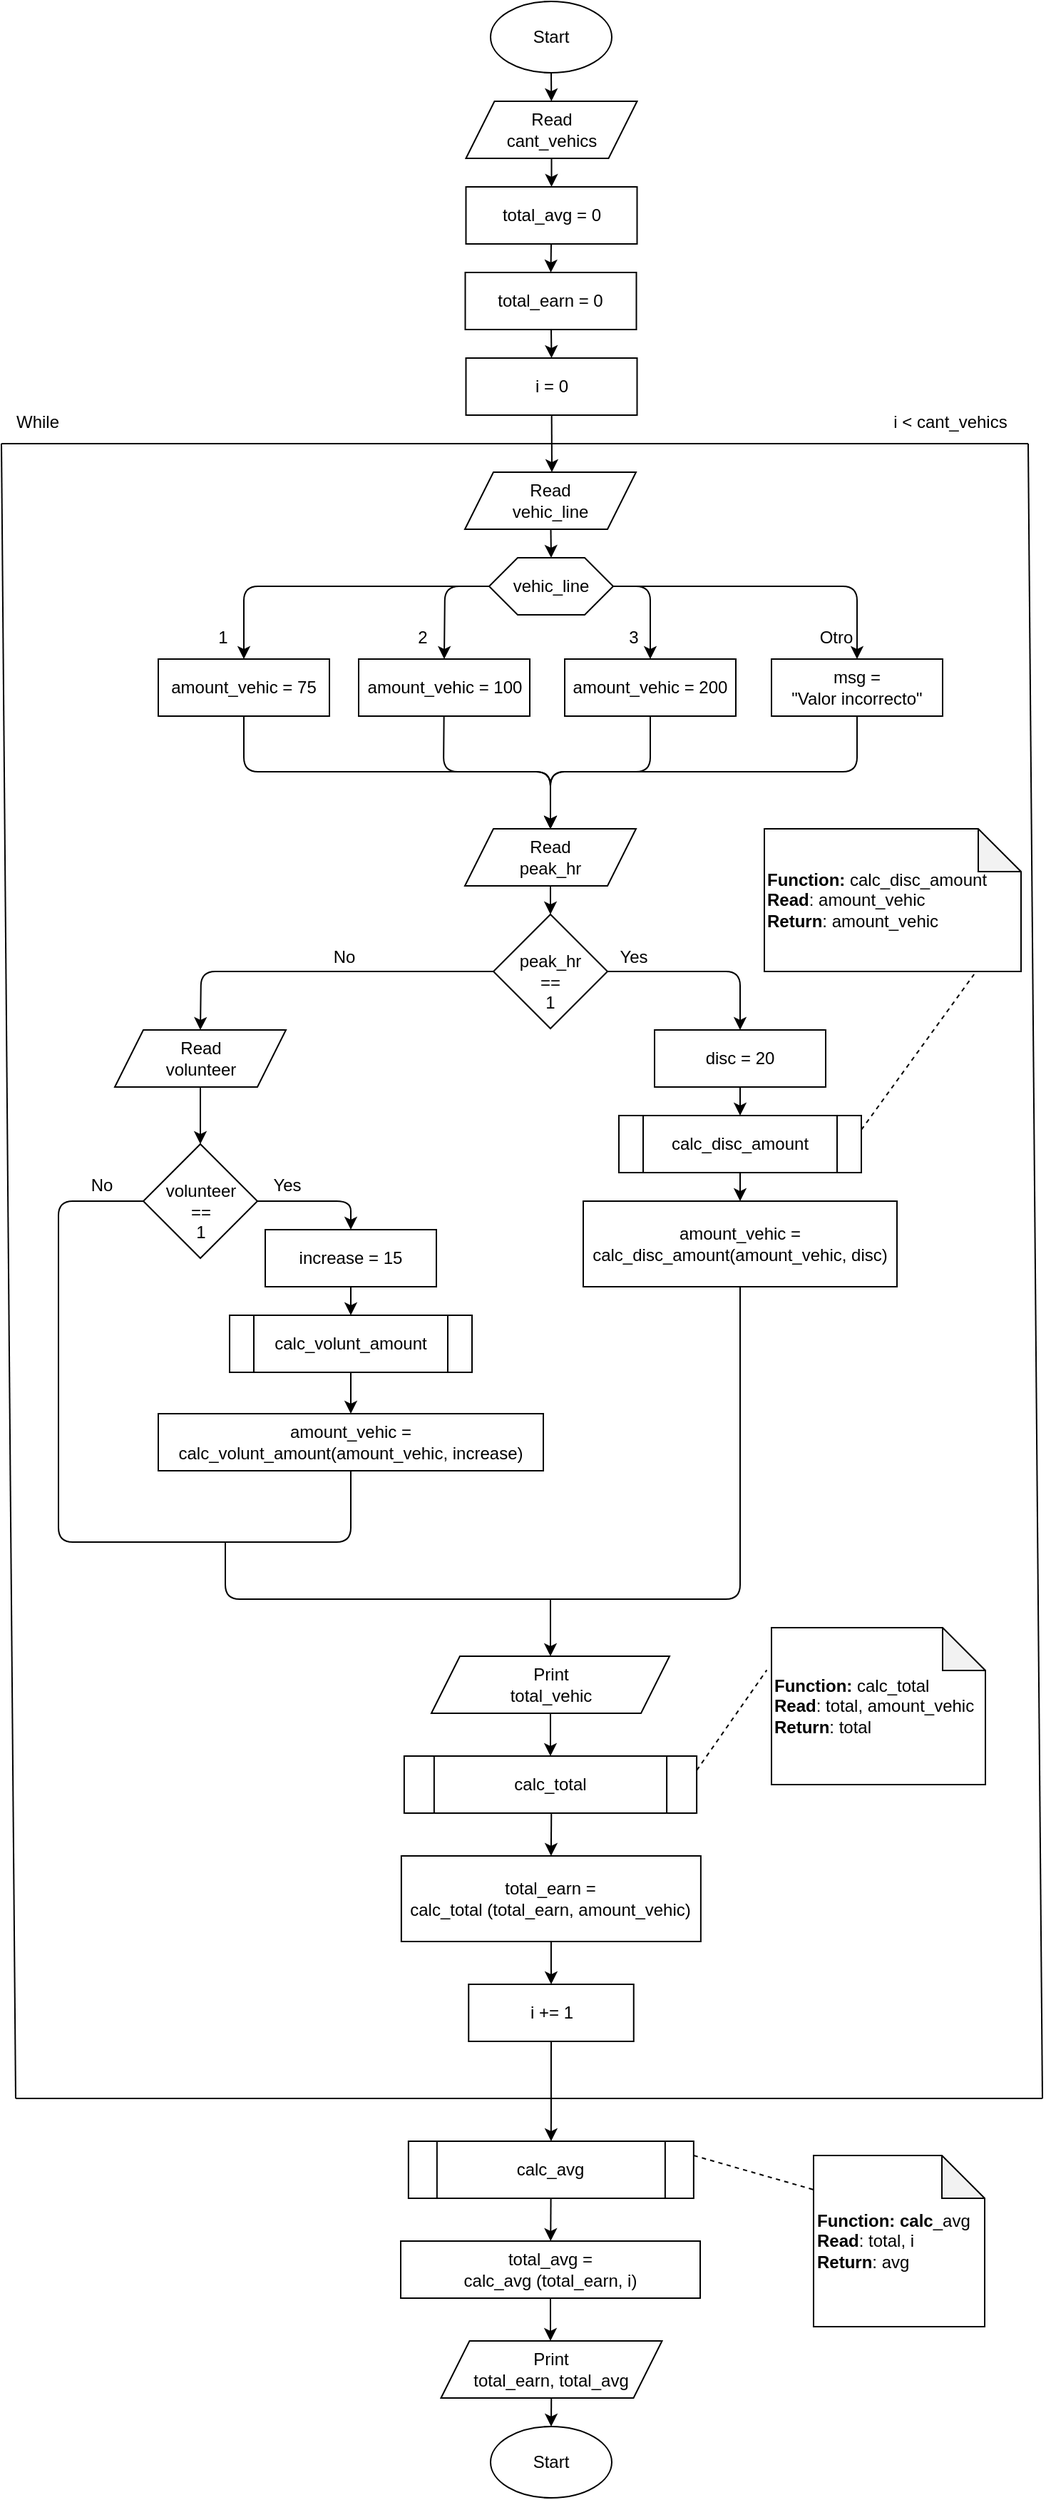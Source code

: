 <mxfile>
    <diagram id="YCVKxgdlMnwAOYdcgFw0" name="Page-1">
        <mxGraphModel dx="951" dy="1083" grid="1" gridSize="10" guides="1" tooltips="1" connect="1" arrows="1" fold="1" page="1" pageScale="1" pageWidth="850" pageHeight="1100" math="0" shadow="0">
            <root>
                <mxCell id="0"/>
                <mxCell id="1" parent="0"/>
                <mxCell id="4" value="" style="edgeStyle=none;html=1;" parent="1" source="2" target="3" edge="1">
                    <mxGeometry relative="1" as="geometry"/>
                </mxCell>
                <mxCell id="2" value="Start" style="ellipse;whiteSpace=wrap;html=1;" parent="1" vertex="1">
                    <mxGeometry x="383" y="10" width="85" height="50" as="geometry"/>
                </mxCell>
                <mxCell id="6" value="" style="edgeStyle=none;html=1;entryX=0.5;entryY=0;entryDx=0;entryDy=0;" parent="1" source="3" target="82" edge="1">
                    <mxGeometry relative="1" as="geometry">
                        <mxPoint x="426.25" y="160" as="targetPoint"/>
                    </mxGeometry>
                </mxCell>
                <mxCell id="3" value="Read&lt;br&gt;cant_vehics" style="shape=parallelogram;perimeter=parallelogramPerimeter;whiteSpace=wrap;html=1;fixedSize=1;" parent="1" vertex="1">
                    <mxGeometry x="365.75" y="80" width="120" height="40" as="geometry"/>
                </mxCell>
                <mxCell id="21" style="edgeStyle=none;html=1;entryX=0.5;entryY=0;entryDx=0;entryDy=0;" parent="1" source="7" target="17" edge="1">
                    <mxGeometry relative="1" as="geometry">
                        <Array as="points">
                            <mxPoint x="210" y="420"/>
                        </Array>
                    </mxGeometry>
                </mxCell>
                <mxCell id="22" style="edgeStyle=none;html=1;entryX=0.5;entryY=0;entryDx=0;entryDy=0;" parent="1" source="7" target="25" edge="1">
                    <mxGeometry relative="1" as="geometry">
                        <Array as="points">
                            <mxPoint x="640" y="420"/>
                        </Array>
                    </mxGeometry>
                </mxCell>
                <mxCell id="23" style="edgeStyle=none;html=1;entryX=0.5;entryY=0;entryDx=0;entryDy=0;exitX=0;exitY=0.5;exitDx=0;exitDy=0;" parent="1" source="7" target="18" edge="1">
                    <mxGeometry relative="1" as="geometry">
                        <Array as="points">
                            <mxPoint x="351" y="420"/>
                        </Array>
                    </mxGeometry>
                </mxCell>
                <mxCell id="26" style="edgeStyle=none;html=1;entryX=0.5;entryY=0;entryDx=0;entryDy=0;exitX=1;exitY=0.5;exitDx=0;exitDy=0;" parent="1" source="7" target="19" edge="1">
                    <mxGeometry relative="1" as="geometry">
                        <Array as="points">
                            <mxPoint x="495" y="420"/>
                        </Array>
                    </mxGeometry>
                </mxCell>
                <mxCell id="7" value="vehic_line" style="shape=hexagon;perimeter=hexagonPerimeter2;whiteSpace=wrap;html=1;fixedSize=1;" parent="1" vertex="1">
                    <mxGeometry x="382" y="400" width="87" height="40" as="geometry"/>
                </mxCell>
                <mxCell id="33" style="edgeStyle=none;html=1;entryX=0.5;entryY=0;entryDx=0;entryDy=0;" parent="1" source="17" target="32" edge="1">
                    <mxGeometry relative="1" as="geometry">
                        <Array as="points">
                            <mxPoint x="210" y="550"/>
                            <mxPoint x="425" y="550"/>
                        </Array>
                    </mxGeometry>
                </mxCell>
                <mxCell id="17" value="amount_vehic = 75" style="whiteSpace=wrap;html=1;" parent="1" vertex="1">
                    <mxGeometry x="150" y="471" width="120" height="40" as="geometry"/>
                </mxCell>
                <mxCell id="34" style="edgeStyle=none;html=1;entryX=0.5;entryY=0;entryDx=0;entryDy=0;" parent="1" source="18" target="32" edge="1">
                    <mxGeometry relative="1" as="geometry">
                        <Array as="points">
                            <mxPoint x="350" y="550"/>
                            <mxPoint x="425" y="550"/>
                        </Array>
                    </mxGeometry>
                </mxCell>
                <mxCell id="18" value="amount_vehic&amp;nbsp;= 100&lt;span style=&quot;color: rgba(0, 0, 0, 0); font-family: monospace; font-size: 0px; text-align: start;&quot;&gt;%3CmxGraphModel%3E%3Croot%3E%3CmxCell%20id%3D%220%22%2F%3E%3CmxCell%20id%3D%221%22%20parent%3D%220%22%2F%3E%3CmxCell%20id%3D%222%22%20value%3D%22monto_reg%20%3D%2075%22%20style%3D%22whiteSpace%3Dwrap%3Bhtml%3D1%3B%22%20vertex%3D%221%22%20parent%3D%221%22%3E%3CmxGeometry%20x%3D%22200%22%20y%3D%22440%22%20width%3D%22120%22%20height%3D%2240%22%20as%3D%22geometry%22%2F%3E%3C%2FmxCell%3E%3C%2Froot%3E%3C%2FmxGraphModel%3E&lt;/span&gt;" style="whiteSpace=wrap;html=1;" parent="1" vertex="1">
                    <mxGeometry x="290.5" y="471" width="120" height="40" as="geometry"/>
                </mxCell>
                <mxCell id="35" style="edgeStyle=none;html=1;entryX=0.5;entryY=0;entryDx=0;entryDy=0;" parent="1" source="19" target="32" edge="1">
                    <mxGeometry relative="1" as="geometry">
                        <Array as="points">
                            <mxPoint x="495" y="550"/>
                            <mxPoint x="425" y="550"/>
                        </Array>
                    </mxGeometry>
                </mxCell>
                <mxCell id="19" value="amount_vehic&amp;nbsp;= 200&lt;span style=&quot;color: rgba(0, 0, 0, 0); font-family: monospace; font-size: 0px; text-align: start;&quot;&gt;%3CmxGraphModel%3E%3Croot%3E%3CmxCell%20id%3D%220%22%2F%3E%3CmxCell%20id%3D%221%22%20parent%3D%220%22%2F%3E%3CmxCell%20id%3D%222%22%20value%3D%22monto_reg%20%3D%2075%22%20style%3D%22whiteSpace%3Dwrap%3Bhtml%3D1%3B%22%20vertex%3D%221%22%20parent%3D%221%22%3E%3CmxGeometry%20x%3D%22200%22%20y%3D%22440%22%20width%3D%22120%22%20height%3D%2240%22%20as%3D%22geometry%22%2F%3E%3C%2FmxCell%3E%3C%2Froot%3E%3C%2FmxGraphModel%3&lt;/span&gt;" style="whiteSpace=wrap;html=1;" parent="1" vertex="1">
                    <mxGeometry x="435" y="471" width="120" height="40" as="geometry"/>
                </mxCell>
                <mxCell id="36" style="edgeStyle=none;html=1;entryX=0.5;entryY=0;entryDx=0;entryDy=0;" parent="1" source="25" target="32" edge="1">
                    <mxGeometry relative="1" as="geometry">
                        <Array as="points">
                            <mxPoint x="640" y="550"/>
                            <mxPoint x="425" y="550"/>
                        </Array>
                    </mxGeometry>
                </mxCell>
                <mxCell id="25" value="msg = &lt;br&gt;&quot;Valor incorrecto&quot;" style="whiteSpace=wrap;html=1;" parent="1" vertex="1">
                    <mxGeometry x="580" y="471" width="120" height="40" as="geometry"/>
                </mxCell>
                <mxCell id="27" value="1" style="text;html=1;align=center;verticalAlign=middle;resizable=0;points=[];autosize=1;strokeColor=none;fillColor=none;" parent="1" vertex="1">
                    <mxGeometry x="180" y="441" width="30" height="30" as="geometry"/>
                </mxCell>
                <mxCell id="28" value="2" style="text;html=1;align=center;verticalAlign=middle;resizable=0;points=[];autosize=1;strokeColor=none;fillColor=none;" parent="1" vertex="1">
                    <mxGeometry x="320" y="441" width="30" height="30" as="geometry"/>
                </mxCell>
                <mxCell id="29" value="3" style="text;html=1;align=center;verticalAlign=middle;resizable=0;points=[];autosize=1;strokeColor=none;fillColor=none;" parent="1" vertex="1">
                    <mxGeometry x="468" y="441" width="30" height="30" as="geometry"/>
                </mxCell>
                <mxCell id="38" value="" style="edgeStyle=none;html=1;" parent="1" source="32" target="37" edge="1">
                    <mxGeometry relative="1" as="geometry"/>
                </mxCell>
                <mxCell id="32" value="Read&lt;br&gt;peak_hr" style="shape=parallelogram;perimeter=parallelogramPerimeter;whiteSpace=wrap;html=1;fixedSize=1;" parent="1" vertex="1">
                    <mxGeometry x="365" y="590" width="120" height="40" as="geometry"/>
                </mxCell>
                <mxCell id="40" value="" style="edgeStyle=none;html=1;exitX=1;exitY=0.5;exitDx=0;exitDy=0;entryX=0.5;entryY=0;entryDx=0;entryDy=0;" parent="1" source="37" target="77" edge="1">
                    <mxGeometry relative="1" as="geometry">
                        <mxPoint x="550" y="710" as="targetPoint"/>
                        <Array as="points">
                            <mxPoint x="558" y="690"/>
                        </Array>
                    </mxGeometry>
                </mxCell>
                <mxCell id="42" style="edgeStyle=none;html=1;entryX=0.5;entryY=0;entryDx=0;entryDy=0;" parent="1" source="37" target="68" edge="1">
                    <mxGeometry relative="1" as="geometry">
                        <mxPoint x="305.5" y="730" as="targetPoint"/>
                        <Array as="points">
                            <mxPoint x="180" y="690"/>
                        </Array>
                    </mxGeometry>
                </mxCell>
                <mxCell id="37" value="&lt;br&gt;peak_hr&lt;br&gt;==&lt;br&gt;1" style="rhombus;whiteSpace=wrap;html=1;" parent="1" vertex="1">
                    <mxGeometry x="385" y="650" width="80" height="80" as="geometry"/>
                </mxCell>
                <mxCell id="55" value="Otro" style="text;html=1;align=center;verticalAlign=middle;resizable=0;points=[];autosize=1;strokeColor=none;fillColor=none;" parent="1" vertex="1">
                    <mxGeometry x="600" y="441" width="50" height="30" as="geometry"/>
                </mxCell>
                <mxCell id="66" value="" style="edgeStyle=none;html=1;" parent="1" source="61" target="79" edge="1">
                    <mxGeometry relative="1" as="geometry">
                        <mxPoint x="558" y="871" as="targetPoint"/>
                    </mxGeometry>
                </mxCell>
                <mxCell id="61" value="calc_disc_amount" style="shape=process;whiteSpace=wrap;html=1;backgroundOutline=1;" parent="1" vertex="1">
                    <mxGeometry x="473" y="791" width="170" height="40" as="geometry"/>
                </mxCell>
                <mxCell id="62" value="&lt;b&gt;Function:&amp;nbsp;&lt;/b&gt;calc_disc_amount&lt;br&gt;&lt;b&gt;Read&lt;/b&gt;:&amp;nbsp;&lt;span style=&quot;text-align: center;&quot;&gt;amount_vehic&lt;/span&gt;&lt;br&gt;&lt;b&gt;Return&lt;/b&gt;:&amp;nbsp;&lt;span style=&quot;text-align: center;&quot;&gt;amount_vehic&lt;/span&gt;" style="shape=note;whiteSpace=wrap;html=1;backgroundOutline=1;darkOpacity=0.05;align=left;" parent="1" vertex="1">
                    <mxGeometry x="575" y="590" width="180" height="100" as="geometry"/>
                </mxCell>
                <mxCell id="64" value="" style="endArrow=none;dashed=1;html=1;entryX=0.817;entryY=1.02;entryDx=0;entryDy=0;entryPerimeter=0;exitX=1;exitY=0.25;exitDx=0;exitDy=0;" parent="1" source="61" target="62" edge="1">
                    <mxGeometry width="50" height="50" relative="1" as="geometry">
                        <mxPoint x="510" y="420" as="sourcePoint"/>
                        <mxPoint x="560" y="370" as="targetPoint"/>
                    </mxGeometry>
                </mxCell>
                <mxCell id="67" value="" style="edgeStyle=none;html=1;" parent="1" source="68" target="71" edge="1">
                    <mxGeometry relative="1" as="geometry"/>
                </mxCell>
                <mxCell id="68" value="Read&lt;br&gt;volunteer" style="shape=parallelogram;perimeter=parallelogramPerimeter;whiteSpace=wrap;html=1;fixedSize=1;" parent="1" vertex="1">
                    <mxGeometry x="119.5" y="731" width="120" height="40" as="geometry"/>
                </mxCell>
                <mxCell id="69" value="" style="edgeStyle=none;html=1;exitX=1;exitY=0.5;exitDx=0;exitDy=0;entryX=0.5;entryY=0;entryDx=0;entryDy=0;" parent="1" source="71" target="75" edge="1">
                    <mxGeometry relative="1" as="geometry">
                        <mxPoint x="295" y="891" as="targetPoint"/>
                        <Array as="points">
                            <mxPoint x="285" y="851"/>
                        </Array>
                    </mxGeometry>
                </mxCell>
                <mxCell id="71" value="&lt;br&gt;volunteer&lt;br&gt;==&lt;br&gt;1" style="rhombus;whiteSpace=wrap;html=1;" parent="1" vertex="1">
                    <mxGeometry x="139.5" y="811" width="80" height="80" as="geometry"/>
                </mxCell>
                <mxCell id="72" value="" style="edgeStyle=none;html=1;" parent="1" source="73" target="74" edge="1">
                    <mxGeometry relative="1" as="geometry"/>
                </mxCell>
                <mxCell id="73" value="calc_volunt_amount" style="shape=process;whiteSpace=wrap;html=1;backgroundOutline=1;" parent="1" vertex="1">
                    <mxGeometry x="200" y="931" width="170" height="40" as="geometry"/>
                </mxCell>
                <mxCell id="74" value="amount_vehic =&lt;br&gt;&lt;span style=&quot;color: rgba(0, 0, 0, 0); font-family: monospace; font-size: 0px; text-align: start;&quot;&gt;%3CmxGraphModel%3E%3Croot%3E%3CmxCell%20id%3D%220%22%2F%3E%3CmxCell%20id%3D%221%22%20parent%3D%220%22%2F%3E%3CmxCell%20id%3D%222%22%20value%3D%22Function%3A%26lt%3Bbr%26gt%3Bcalc_pk_hr_amount%22%20style%3D%22shape%3Dnote%3BwhiteSpace%3Dwrap%3Bhtml%3D1%3BbackgroundOutline%3D1%3BdarkOpacity%3D0.05%3B%22%20vertex%3D%221%22%20parent%3D%221%22%3E%3CmxGeometry%20x%3D%22880%22%20y%3D%2230%22%20width%3D%22120%22%20height%3D%2290%22%20as%3D%22geometry%22%2F%3E%3C%2FmxCell%3E%3C%2Froot%3E%3C%2FmxGraphModel%&lt;/span&gt;calc_volunt&lt;span style=&quot;text-align: left;&quot;&gt;_amount(&lt;/span&gt;amount_vehic&lt;span style=&quot;text-align: left;&quot;&gt;,&amp;nbsp;&lt;/span&gt;increase&lt;span style=&quot;text-align: left;&quot;&gt;)&lt;/span&gt;" style="whiteSpace=wrap;html=1;" parent="1" vertex="1">
                    <mxGeometry x="150" y="1000" width="270" height="40" as="geometry"/>
                </mxCell>
                <mxCell id="76" style="edgeStyle=none;html=1;entryX=0.5;entryY=0;entryDx=0;entryDy=0;" parent="1" source="75" target="73" edge="1">
                    <mxGeometry relative="1" as="geometry"/>
                </mxCell>
                <mxCell id="75" value="increase = 15&lt;span style=&quot;color: rgba(0, 0, 0, 0); font-family: monospace; font-size: 0px; text-align: start;&quot;&gt;%3CmxGraphModel%3E%3Croot%3E%3CmxCell%20id%3D%220%22%2F%3E%3CmxCell%20id%3D%221%22%20parent%3D%220%22%2F%3E%3CmxCell%20id%3D%222%22%20value%3D%22monto_reg%20%3D%2075%22%20style%3D%22whiteSpace%3Dwrap%3Bhtml%3D1%3B%22%20vertex%3D%221%22%20parent%3D%221%22%3E%3CmxGeometry%20x%3D%22200%22%20y%3D%22440%22%20width%3D%22120%22%20height%3D%2240%22%20as%3D%22geometry%22%2F%3E%3C%2FmxCell%3E%3C%2Froot%3E%3C%2FmxGraphModel%3E&lt;/span&gt;" style="whiteSpace=wrap;html=1;" parent="1" vertex="1">
                    <mxGeometry x="225" y="871" width="120" height="40" as="geometry"/>
                </mxCell>
                <mxCell id="78" style="edgeStyle=none;html=1;entryX=0.5;entryY=0;entryDx=0;entryDy=0;" parent="1" source="77" target="61" edge="1">
                    <mxGeometry relative="1" as="geometry"/>
                </mxCell>
                <mxCell id="77" value="disc = 20&lt;span style=&quot;color: rgba(0, 0, 0, 0); font-family: monospace; font-size: 0px; text-align: start;&quot;&gt;%3CmxGraphModel%3E%3Croot%3E%3CmxCell%20id%3D%220%22%2F%3E%3CmxCell%20id%3D%221%22%20parent%3D%220%22%2F%3E%3CmxCell%20id%3D%222%22%20value%3D%22monto_reg%20%3D%2075%22%20style%3D%22whiteSpace%3Dwrap%3Bhtml%3D1%3B%22%20vertex%3D%221%22%20parent%3D%221%22%3E%3CmxGeometry%20x%3D%22200%22%20y%3D%22440%22%20width%3D%22120%22%20height%3D%2240%22%20as%3D%22geometry%22%2F%3E%3C%2FmxCell%3E%3C%2Froot%3E%3C%2FmxGraphModel%3E&lt;/span&gt;" style="whiteSpace=wrap;html=1;" parent="1" vertex="1">
                    <mxGeometry x="498" y="731" width="120" height="40" as="geometry"/>
                </mxCell>
                <mxCell id="79" value="amount_vehic&amp;nbsp;=&lt;br&gt;&lt;span style=&quot;color: rgba(0, 0, 0, 0); font-family: monospace; font-size: 0px; text-align: start;&quot;&gt;%3CmxGraphModel%3E%3Croot%3E%3CmxCell%20id%3D%220%22%2F%3E%3CmxCell%20id%3D%221%22%20parent%3D%220%22%2F%3E%3CmxCell%20id%3D%222%22%20value%3D%22Function%3A%26lt%3Bbr%26gt%3Bcalc_pk_hr_amount%22%20style%3D%22shape%3Dnote%3BwhiteSpace%3Dwrap%3Bhtml%3D1%3BbackgroundOutline%3D1%3BdarkOpacity%3D0.05%3B%22%20vertex%3D%221%22%20parent%3D%221%22%3E%3CmxGeometry%20x%3D%22880%22%20y%3D%2230%22%20width%3D%22120%22%20height%3D%2290%22%20as%3D%22geometry%22%2F%3E%3C%2FmxCell%3E%3C%2Froot%3E%3C%2FmxGraphModel%3E&lt;/span&gt;&lt;span style=&quot;text-align: left;&quot;&gt;calc_disc_amount(&lt;/span&gt;amount_vehic&lt;span style=&quot;text-align: left;&quot;&gt;, disc)&lt;/span&gt;" style="whiteSpace=wrap;html=1;" parent="1" vertex="1">
                    <mxGeometry x="448" y="851" width="220" height="60" as="geometry"/>
                </mxCell>
                <mxCell id="80" value="" style="endArrow=none;html=1;entryX=0;entryY=0.5;entryDx=0;entryDy=0;exitX=0.5;exitY=1;exitDx=0;exitDy=0;" parent="1" source="74" target="71" edge="1">
                    <mxGeometry width="50" height="50" relative="1" as="geometry">
                        <mxPoint x="330" y="1020" as="sourcePoint"/>
                        <mxPoint x="380" y="970" as="targetPoint"/>
                        <Array as="points">
                            <mxPoint x="285" y="1090"/>
                            <mxPoint x="80" y="1090"/>
                            <mxPoint x="80" y="851"/>
                        </Array>
                    </mxGeometry>
                </mxCell>
                <mxCell id="81" value="" style="endArrow=none;html=1;exitX=0.5;exitY=1;exitDx=0;exitDy=0;" parent="1" source="79" edge="1">
                    <mxGeometry width="50" height="50" relative="1" as="geometry">
                        <mxPoint x="382" y="1290" as="sourcePoint"/>
                        <mxPoint x="197" y="1090" as="targetPoint"/>
                        <Array as="points">
                            <mxPoint x="558" y="1130"/>
                            <mxPoint x="197" y="1130"/>
                            <mxPoint x="197" y="1090"/>
                        </Array>
                    </mxGeometry>
                </mxCell>
                <mxCell id="84" style="edgeStyle=none;html=1;entryX=0.5;entryY=0;entryDx=0;entryDy=0;" parent="1" source="82" target="83" edge="1">
                    <mxGeometry relative="1" as="geometry"/>
                </mxCell>
                <mxCell id="82" value="total_avg = 0" style="whiteSpace=wrap;html=1;" parent="1" vertex="1">
                    <mxGeometry x="365.75" y="140" width="120" height="40" as="geometry"/>
                </mxCell>
                <mxCell id="85" style="edgeStyle=none;html=1;entryX=0.5;entryY=0;entryDx=0;entryDy=0;" parent="1" source="83" target="153" edge="1">
                    <mxGeometry relative="1" as="geometry">
                        <mxPoint x="426" y="260" as="targetPoint"/>
                    </mxGeometry>
                </mxCell>
                <mxCell id="83" value="total_earn = 0" style="whiteSpace=wrap;html=1;" parent="1" vertex="1">
                    <mxGeometry x="365.25" y="200" width="120" height="40" as="geometry"/>
                </mxCell>
                <mxCell id="86" value="" style="endArrow=classic;html=1;entryX=0.5;entryY=0;entryDx=0;entryDy=0;" parent="1" target="124" edge="1">
                    <mxGeometry width="50" height="50" relative="1" as="geometry">
                        <mxPoint x="425" y="1130" as="sourcePoint"/>
                        <mxPoint x="425" y="1160" as="targetPoint"/>
                    </mxGeometry>
                </mxCell>
                <mxCell id="90" value="" style="edgeStyle=none;html=1;entryX=0.5;entryY=0;entryDx=0;entryDy=0;" parent="1" target="105" edge="1">
                    <mxGeometry relative="1" as="geometry">
                        <mxPoint x="425.646" y="1280" as="sourcePoint"/>
                        <mxPoint x="425.43" y="1310" as="targetPoint"/>
                    </mxGeometry>
                </mxCell>
                <mxCell id="103" value="calc_total" style="shape=process;whiteSpace=wrap;html=1;backgroundOutline=1;" parent="1" vertex="1">
                    <mxGeometry x="322.43" y="1240" width="205.13" height="40" as="geometry"/>
                </mxCell>
                <mxCell id="107" value="" style="edgeStyle=none;html=1;entryX=0.5;entryY=0;entryDx=0;entryDy=0;" parent="1" source="105" target="159" edge="1">
                    <mxGeometry relative="1" as="geometry">
                        <mxPoint x="425" y="1410" as="targetPoint"/>
                    </mxGeometry>
                </mxCell>
                <mxCell id="105" value="total_earn&amp;nbsp;=&lt;br&gt;&lt;span style=&quot;color: rgba(0, 0, 0, 0); font-family: monospace; font-size: 0px; text-align: start;&quot;&gt;%3CmxGraphModel%3E%3Croot%3E%3CmxCell%20id%3D%220%22%2F%3E%3CmxCell%20id%3D%221%22%20parent%3D%220%22%2F%3E%3CmxCell%20id%3D%222%22%20value%3D%22Function%3A%26lt%3Bbr%26gt%3Bcalc_pk_hr_amount%22%20style%3D%22shape%3Dnote%3BwhiteSpace%3Dwrap%3Bhtml%3D1%3BbackgroundOutline%3D1%3BdarkOpacity%3D0.05%3B%22%20vertex%3D%221%22%20parent%3D%221%22%3E%3CmxGeometry%20x%3D%22880%22%20y%3D%2230%22%20width%3D%22120%22%20height%3D%2290%22%20as%3D%22geometry%22%2F%3E%3C%2FmxCell%3E%3C%2Froot%3E%3C%2FmxGraphModel%3E&lt;/span&gt;&lt;span style=&quot;text-align: left;&quot;&gt;calc_total (total_earn, amount_vehic)&lt;/span&gt;" style="whiteSpace=wrap;html=1;" parent="1" vertex="1">
                    <mxGeometry x="320.43" y="1310" width="210" height="60" as="geometry"/>
                </mxCell>
                <mxCell id="109" value="" style="edgeStyle=none;html=1;" parent="1" source="106" target="108" edge="1">
                    <mxGeometry relative="1" as="geometry"/>
                </mxCell>
                <mxCell id="106" value="calc_avg" style="shape=process;whiteSpace=wrap;html=1;backgroundOutline=1;" parent="1" vertex="1">
                    <mxGeometry x="325.43" y="1510" width="200" height="40" as="geometry"/>
                </mxCell>
                <mxCell id="134" value="" style="edgeStyle=none;html=1;" parent="1" source="108" edge="1">
                    <mxGeometry relative="1" as="geometry">
                        <mxPoint x="424.996" y="1650" as="targetPoint"/>
                    </mxGeometry>
                </mxCell>
                <mxCell id="108" value="total_avg =&lt;br&gt;&lt;span style=&quot;color: rgba(0, 0, 0, 0); font-family: monospace; font-size: 0px; text-align: start;&quot;&gt;%3CmxGraphModel%3E%3Croot%3E%3CmxCell%20id%3D%220%22%2F%3E%3CmxCell%20id%3D%221%22%20parent%3D%220%22%2F%3E%3CmxCell%20id%3D%222%22%20value%3D%22Function%3A%26lt%3Bbr%26gt%3Bcalc_pk_hr_amount%22%20style%3D%22shape%3Dnote%3BwhiteSpace%3Dwrap%3Bhtml%3D1%3BbackgroundOutline%3D1%3BdarkOpacity%3D0.05%3B%22%20vertex%3D%221%22%20parent%3D%221%22%3E%3CmxGeometry%20x%3D%22880%22%20y%3D%2230%22%20width%3D%22120%22%20height%3D%2290%22%20as%3D%22geometry%22%2F%3E%3C%2FmxCell%3E%3C%2Froot%3E%3C%2FmxGraphModel%3E&lt;/span&gt;&lt;span style=&quot;text-align: left;&quot;&gt;calc_avg (total_earn, i)&lt;/span&gt;" style="whiteSpace=wrap;html=1;" parent="1" vertex="1">
                    <mxGeometry x="320" y="1580" width="210" height="40" as="geometry"/>
                </mxCell>
                <mxCell id="125" style="edgeStyle=none;html=1;entryX=0.5;entryY=0;entryDx=0;entryDy=0;" parent="1" source="124" target="103" edge="1">
                    <mxGeometry relative="1" as="geometry"/>
                </mxCell>
                <mxCell id="124" value="Print&lt;br&gt;total_vehic" style="shape=parallelogram;perimeter=parallelogramPerimeter;whiteSpace=wrap;html=1;fixedSize=1;" parent="1" vertex="1">
                    <mxGeometry x="341.5" y="1170" width="167" height="40" as="geometry"/>
                </mxCell>
                <mxCell id="130" value="" style="edgeStyle=none;html=1;" parent="1" source="131" target="132" edge="1">
                    <mxGeometry relative="1" as="geometry"/>
                </mxCell>
                <mxCell id="131" value="Print&lt;br&gt;total_earn, total_avg" style="shape=parallelogram;perimeter=parallelogramPerimeter;whiteSpace=wrap;html=1;fixedSize=1;" parent="1" vertex="1">
                    <mxGeometry x="348.25" y="1650" width="155" height="40" as="geometry"/>
                </mxCell>
                <mxCell id="132" value="Start" style="ellipse;whiteSpace=wrap;html=1;" parent="1" vertex="1">
                    <mxGeometry x="383" y="1710" width="85" height="50" as="geometry"/>
                </mxCell>
                <mxCell id="137" value="&lt;b&gt;Function:&amp;nbsp;&lt;/b&gt;calc_total&lt;br&gt;&lt;b&gt;Read&lt;/b&gt;: total,&amp;nbsp;&lt;span style=&quot;text-align: center;&quot;&gt;amount_vehic&lt;/span&gt;&lt;br&gt;&lt;b&gt;Return&lt;/b&gt;: total" style="shape=note;whiteSpace=wrap;html=1;backgroundOutline=1;darkOpacity=0.05;align=left;" parent="1" vertex="1">
                    <mxGeometry x="580" y="1150" width="150" height="110" as="geometry"/>
                </mxCell>
                <mxCell id="138" value="" style="endArrow=none;dashed=1;html=1;entryX=-0.022;entryY=0.27;entryDx=0;entryDy=0;entryPerimeter=0;exitX=1;exitY=0.25;exitDx=0;exitDy=0;" parent="1" source="103" target="137" edge="1">
                    <mxGeometry width="50" height="50" relative="1" as="geometry">
                        <mxPoint x="690" y="811" as="sourcePoint"/>
                        <mxPoint x="818.92" y="604" as="targetPoint"/>
                    </mxGeometry>
                </mxCell>
                <mxCell id="139" value="&lt;b&gt;Function: calc&lt;/b&gt;_avg&lt;br&gt;&lt;b&gt;Read&lt;/b&gt;:&amp;nbsp;&lt;span style=&quot;text-align: center;&quot;&gt;total, i&lt;/span&gt;&lt;br&gt;&lt;b&gt;Return&lt;/b&gt;: avg" style="shape=note;whiteSpace=wrap;html=1;backgroundOutline=1;darkOpacity=0.05;align=left;" parent="1" vertex="1">
                    <mxGeometry x="609.5" y="1520" width="120" height="120" as="geometry"/>
                </mxCell>
                <mxCell id="140" value="" style="endArrow=none;dashed=1;html=1;entryX=0.001;entryY=0.2;entryDx=0;entryDy=0;entryPerimeter=0;exitX=1;exitY=0.25;exitDx=0;exitDy=0;" parent="1" source="106" target="139" edge="1">
                    <mxGeometry width="50" height="50" relative="1" as="geometry">
                        <mxPoint x="524.93" y="1470" as="sourcePoint"/>
                        <mxPoint x="816.29" y="824" as="targetPoint"/>
                    </mxGeometry>
                </mxCell>
                <mxCell id="147" value="" style="endArrow=none;html=1;" parent="1" edge="1">
                    <mxGeometry width="50" height="50" relative="1" as="geometry">
                        <mxPoint x="40" y="320" as="sourcePoint"/>
                        <mxPoint x="760" y="320" as="targetPoint"/>
                    </mxGeometry>
                </mxCell>
                <mxCell id="148" value="" style="endArrow=none;html=1;" parent="1" edge="1">
                    <mxGeometry width="50" height="50" relative="1" as="geometry">
                        <mxPoint x="40" y="320" as="sourcePoint"/>
                        <mxPoint x="50" y="1480" as="targetPoint"/>
                    </mxGeometry>
                </mxCell>
                <mxCell id="149" value="" style="endArrow=none;html=1;" parent="1" edge="1">
                    <mxGeometry width="50" height="50" relative="1" as="geometry">
                        <mxPoint x="50" y="1480" as="sourcePoint"/>
                        <mxPoint x="770" y="1480" as="targetPoint"/>
                    </mxGeometry>
                </mxCell>
                <mxCell id="150" value="" style="endArrow=none;html=1;" parent="1" edge="1">
                    <mxGeometry width="50" height="50" relative="1" as="geometry">
                        <mxPoint x="760" y="320" as="sourcePoint"/>
                        <mxPoint x="770" y="1480" as="targetPoint"/>
                    </mxGeometry>
                </mxCell>
                <mxCell id="151" value="While" style="text;html=1;align=center;verticalAlign=middle;resizable=0;points=[];autosize=1;strokeColor=none;fillColor=none;" parent="1" vertex="1">
                    <mxGeometry x="40" y="290" width="50" height="30" as="geometry"/>
                </mxCell>
                <mxCell id="152" value="i &amp;lt; cant_vehics" style="text;html=1;align=center;verticalAlign=middle;resizable=0;points=[];autosize=1;strokeColor=none;fillColor=none;" parent="1" vertex="1">
                    <mxGeometry x="655" y="290" width="100" height="30" as="geometry"/>
                </mxCell>
                <mxCell id="154" style="edgeStyle=none;html=1;" parent="1" source="153" edge="1">
                    <mxGeometry relative="1" as="geometry">
                        <mxPoint x="426" y="340" as="targetPoint"/>
                    </mxGeometry>
                </mxCell>
                <mxCell id="153" value="i = 0" style="whiteSpace=wrap;html=1;" parent="1" vertex="1">
                    <mxGeometry x="365.75" y="260" width="120" height="40" as="geometry"/>
                </mxCell>
                <mxCell id="158" style="edgeStyle=none;html=1;entryX=0.5;entryY=0;entryDx=0;entryDy=0;" parent="1" source="157" target="7" edge="1">
                    <mxGeometry relative="1" as="geometry"/>
                </mxCell>
                <mxCell id="157" value="Read&lt;br&gt;vehic_line" style="shape=parallelogram;perimeter=parallelogramPerimeter;whiteSpace=wrap;html=1;fixedSize=1;" parent="1" vertex="1">
                    <mxGeometry x="365" y="340" width="120" height="40" as="geometry"/>
                </mxCell>
                <mxCell id="160" style="edgeStyle=none;html=1;" parent="1" source="159" target="106" edge="1">
                    <mxGeometry relative="1" as="geometry"/>
                </mxCell>
                <mxCell id="159" value="i += 1" style="whiteSpace=wrap;html=1;" parent="1" vertex="1">
                    <mxGeometry x="367.63" y="1400" width="115.75" height="40" as="geometry"/>
                </mxCell>
                <mxCell id="161" value="Yes" style="text;html=1;align=center;verticalAlign=middle;resizable=0;points=[];autosize=1;strokeColor=none;fillColor=none;" parent="1" vertex="1">
                    <mxGeometry x="463" y="665" width="40" height="30" as="geometry"/>
                </mxCell>
                <mxCell id="162" value="No" style="text;html=1;align=center;verticalAlign=middle;resizable=0;points=[];autosize=1;strokeColor=none;fillColor=none;" parent="1" vertex="1">
                    <mxGeometry x="260" y="665" width="40" height="30" as="geometry"/>
                </mxCell>
                <mxCell id="163" value="Yes" style="text;html=1;align=center;verticalAlign=middle;resizable=0;points=[];autosize=1;strokeColor=none;fillColor=none;" parent="1" vertex="1">
                    <mxGeometry x="220" y="825" width="40" height="30" as="geometry"/>
                </mxCell>
                <mxCell id="164" value="No" style="text;html=1;align=center;verticalAlign=middle;resizable=0;points=[];autosize=1;strokeColor=none;fillColor=none;" parent="1" vertex="1">
                    <mxGeometry x="90" y="825" width="40" height="30" as="geometry"/>
                </mxCell>
            </root>
        </mxGraphModel>
    </diagram>
</mxfile>